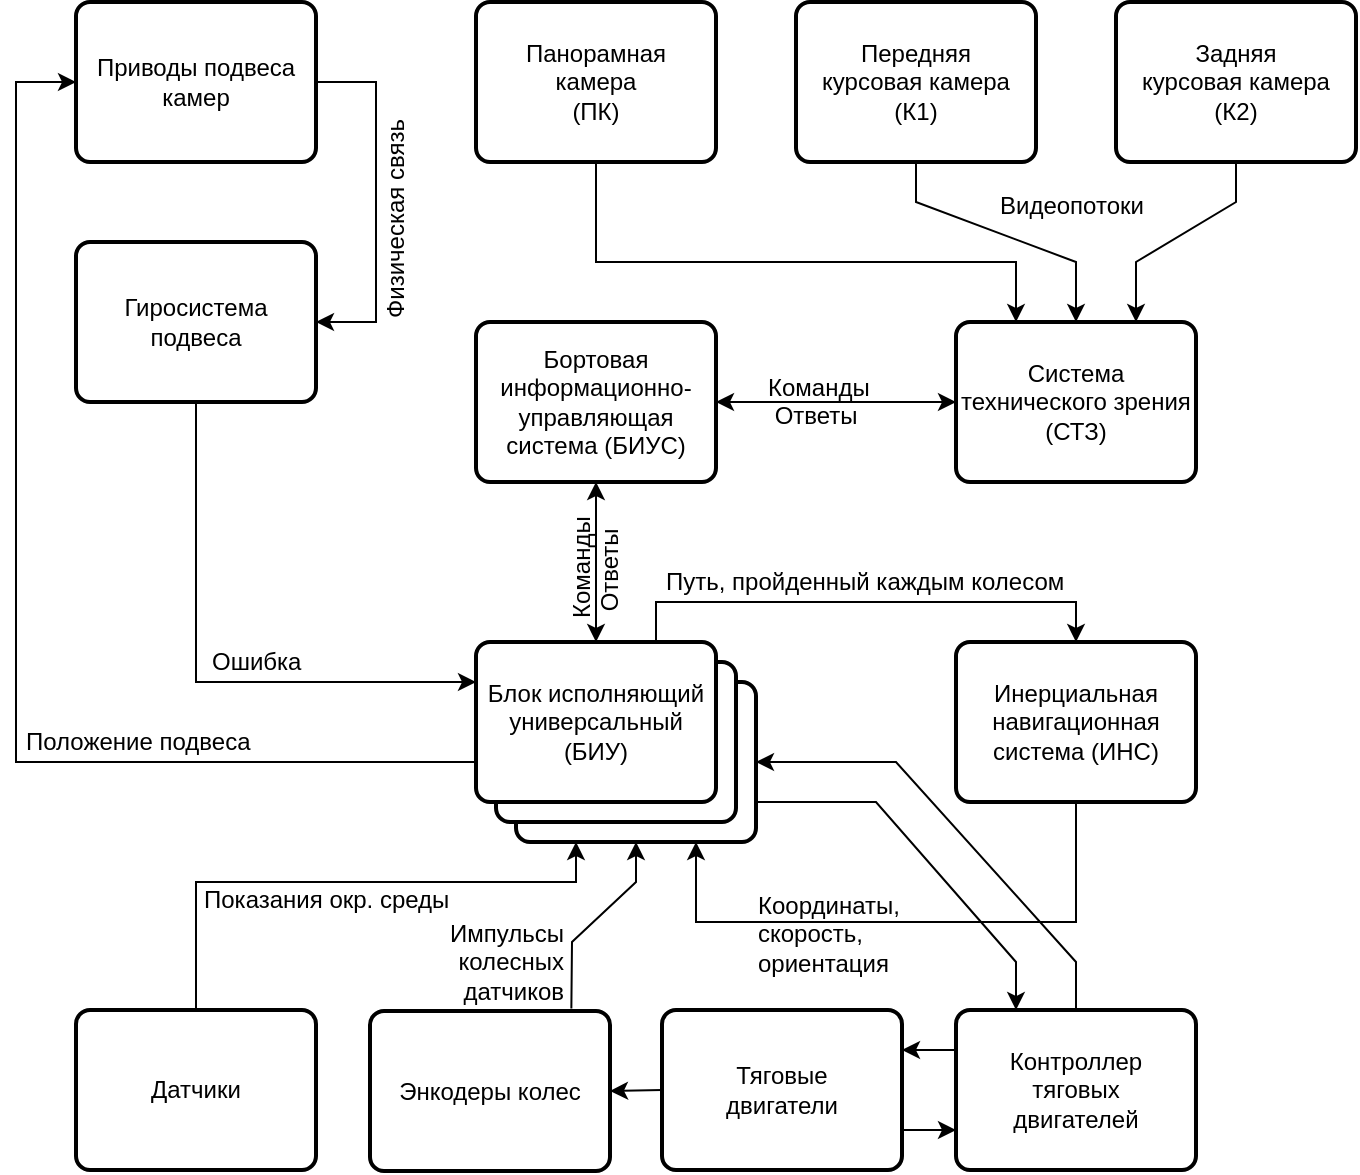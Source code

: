 <mxfile version="10.8.9" type="device"><diagram id="rYWwJ019tWHansmD9Kvy" name="Page-1"><mxGraphModel dx="1292" dy="256" grid="1" gridSize="10" guides="1" tooltips="1" connect="1" arrows="1" fold="1" page="1" pageScale="1" pageWidth="827" pageHeight="1169" math="0" shadow="0"><root><mxCell id="0"/><mxCell id="1" parent="0"/><mxCell id="_T6sOVDHJxYiQzuSem1b-3" value="" style="edgeStyle=orthogonalEdgeStyle;rounded=0;orthogonalLoop=1;jettySize=auto;html=1;exitX=1;exitY=0.5;exitDx=0;exitDy=0;startArrow=classic;startFill=1;" parent="1" source="_T6sOVDHJxYiQzuSem1b-1" edge="1"><mxGeometry relative="1" as="geometry"><mxPoint x="360" y="240" as="targetPoint"/></mxGeometry></mxCell><mxCell id="_T6sOVDHJxYiQzuSem1b-19" value="" style="edgeStyle=orthogonalEdgeStyle;rounded=0;orthogonalLoop=1;jettySize=auto;html=1;startArrow=classic;startFill=1;endArrow=classic;endFill=1;" parent="1" source="_T6sOVDHJxYiQzuSem1b-1" target="_T6sOVDHJxYiQzuSem1b-18" edge="1"><mxGeometry relative="1" as="geometry"/></mxCell><mxCell id="_T6sOVDHJxYiQzuSem1b-1" value="Бортовая информационно-управляющая система (БИУС)" style="rounded=1;whiteSpace=wrap;html=1;absoluteArcSize=1;arcSize=14;strokeWidth=2;" parent="1" vertex="1"><mxGeometry x="120" y="200" width="120" height="80" as="geometry"/></mxCell><mxCell id="_T6sOVDHJxYiQzuSem1b-8" value="" style="edgeStyle=orthogonalEdgeStyle;rounded=0;orthogonalLoop=1;jettySize=auto;html=1;endArrow=none;endFill=0;startArrow=classic;startFill=1;entryX=0.5;entryY=1;entryDx=0;entryDy=0;exitX=0.25;exitY=0;exitDx=0;exitDy=0;" parent="1" source="_T6sOVDHJxYiQzuSem1b-2" target="_T6sOVDHJxYiQzuSem1b-7" edge="1"><mxGeometry relative="1" as="geometry"><mxPoint x="340" y="180" as="sourcePoint"/><Array as="points"><mxPoint x="390" y="170"/><mxPoint x="180" y="170"/></Array></mxGeometry></mxCell><mxCell id="_T6sOVDHJxYiQzuSem1b-13" style="rounded=0;orthogonalLoop=1;jettySize=auto;html=1;exitX=0.5;exitY=0;exitDx=0;exitDy=0;entryX=0.5;entryY=1;entryDx=0;entryDy=0;startArrow=classic;startFill=1;endArrow=none;endFill=0;" parent="1" source="_T6sOVDHJxYiQzuSem1b-2" target="_T6sOVDHJxYiQzuSem1b-10" edge="1"><mxGeometry relative="1" as="geometry"><Array as="points"><mxPoint x="420" y="170"/><mxPoint x="340" y="140"/></Array></mxGeometry></mxCell><mxCell id="_T6sOVDHJxYiQzuSem1b-16" style="rounded=0;orthogonalLoop=1;jettySize=auto;html=1;exitX=0.75;exitY=0;exitDx=0;exitDy=0;entryX=0.5;entryY=1;entryDx=0;entryDy=0;startArrow=classic;startFill=1;endArrow=none;endFill=0;" parent="1" source="_T6sOVDHJxYiQzuSem1b-2" target="_T6sOVDHJxYiQzuSem1b-14" edge="1"><mxGeometry relative="1" as="geometry"><Array as="points"><mxPoint x="450" y="170"/><mxPoint x="500" y="140"/></Array></mxGeometry></mxCell><mxCell id="_T6sOVDHJxYiQzuSem1b-2" value="Система технического зрения (СТЗ)" style="rounded=1;whiteSpace=wrap;html=1;absoluteArcSize=1;arcSize=14;strokeWidth=2;" parent="1" vertex="1"><mxGeometry x="360" y="200" width="120" height="80" as="geometry"/></mxCell><mxCell id="_T6sOVDHJxYiQzuSem1b-7" value="&lt;div&gt;Панорамная&lt;/div&gt;&lt;div&gt;камера&lt;/div&gt;&lt;div&gt;(ПК)&lt;/div&gt;" style="rounded=1;whiteSpace=wrap;html=1;absoluteArcSize=1;arcSize=14;strokeWidth=2;" parent="1" vertex="1"><mxGeometry x="120" y="40" width="120" height="80" as="geometry"/></mxCell><mxCell id="_T6sOVDHJxYiQzuSem1b-10" value="&lt;div&gt;Передняя&lt;br&gt;&lt;/div&gt;&lt;div&gt;курсовая камера&lt;/div&gt;&lt;div&gt;(К1)&lt;/div&gt;" style="rounded=1;whiteSpace=wrap;html=1;absoluteArcSize=1;arcSize=14;strokeWidth=2;" parent="1" vertex="1"><mxGeometry x="280" y="40" width="120" height="80" as="geometry"/></mxCell><mxCell id="_T6sOVDHJxYiQzuSem1b-14" value="&lt;div&gt;Задняя&lt;/div&gt;&lt;div&gt;курсовая камера&lt;/div&gt;&lt;div&gt;(К2)&lt;/div&gt;" style="rounded=1;whiteSpace=wrap;html=1;absoluteArcSize=1;arcSize=14;strokeWidth=2;" parent="1" vertex="1"><mxGeometry x="440" y="40" width="120" height="80" as="geometry"/></mxCell><mxCell id="_T6sOVDHJxYiQzuSem1b-17" value="Видеопотоки" style="text;html=1;resizable=0;points=[];autosize=1;align=left;verticalAlign=top;spacingTop=-4;" parent="1" vertex="1"><mxGeometry x="380" y="132" width="90" height="20" as="geometry"/></mxCell><mxCell id="_T6sOVDHJxYiQzuSem1b-22" value="" style="group" parent="1" vertex="1" connectable="0"><mxGeometry x="120" y="360" width="140" height="100" as="geometry"/></mxCell><mxCell id="_T6sOVDHJxYiQzuSem1b-21" value="" style="rounded=1;whiteSpace=wrap;html=1;absoluteArcSize=1;arcSize=14;strokeWidth=2;" parent="_T6sOVDHJxYiQzuSem1b-22" vertex="1"><mxGeometry x="20" y="20" width="120" height="80" as="geometry"/></mxCell><mxCell id="_T6sOVDHJxYiQzuSem1b-20" value="" style="rounded=1;whiteSpace=wrap;html=1;absoluteArcSize=1;arcSize=14;strokeWidth=2;" parent="_T6sOVDHJxYiQzuSem1b-22" vertex="1"><mxGeometry x="10" y="10" width="120" height="80" as="geometry"/></mxCell><mxCell id="_T6sOVDHJxYiQzuSem1b-18" value="Блок исполняющий универсальный (БИУ)" style="rounded=1;whiteSpace=wrap;html=1;absoluteArcSize=1;arcSize=14;strokeWidth=2;" parent="_T6sOVDHJxYiQzuSem1b-22" vertex="1"><mxGeometry width="120" height="80" as="geometry"/></mxCell><mxCell id="_T6sOVDHJxYiQzuSem1b-26" style="edgeStyle=orthogonalEdgeStyle;rounded=0;orthogonalLoop=1;jettySize=auto;html=1;exitX=1;exitY=0.5;exitDx=0;exitDy=0;entryX=1;entryY=0.5;entryDx=0;entryDy=0;startArrow=none;startFill=0;endArrow=classic;endFill=1;" parent="1" source="_T6sOVDHJxYiQzuSem1b-23" target="_T6sOVDHJxYiQzuSem1b-25" edge="1"><mxGeometry relative="1" as="geometry"><Array as="points"><mxPoint x="70" y="80"/><mxPoint x="70" y="200"/></Array></mxGeometry></mxCell><mxCell id="_T6sOVDHJxYiQzuSem1b-23" value="Приводы подвеса камер" style="rounded=1;whiteSpace=wrap;html=1;absoluteArcSize=1;arcSize=14;strokeWidth=2;" parent="1" vertex="1"><mxGeometry x="-80" y="40" width="120" height="80" as="geometry"/></mxCell><mxCell id="_T6sOVDHJxYiQzuSem1b-24" value="" style="edgeStyle=orthogonalEdgeStyle;rounded=0;orthogonalLoop=1;jettySize=auto;html=1;startArrow=none;startFill=0;endArrow=classic;endFill=1;entryX=0;entryY=0.5;entryDx=0;entryDy=0;exitX=0;exitY=0.75;exitDx=0;exitDy=0;" parent="1" source="_T6sOVDHJxYiQzuSem1b-18" target="_T6sOVDHJxYiQzuSem1b-23" edge="1"><mxGeometry relative="1" as="geometry"><Array as="points"><mxPoint x="-110" y="420"/><mxPoint x="-110" y="80"/></Array></mxGeometry></mxCell><mxCell id="_T6sOVDHJxYiQzuSem1b-27" style="edgeStyle=orthogonalEdgeStyle;rounded=0;orthogonalLoop=1;jettySize=auto;html=1;exitX=0.5;exitY=1;exitDx=0;exitDy=0;entryX=0;entryY=0.25;entryDx=0;entryDy=0;startArrow=none;startFill=0;endArrow=classic;endFill=1;" parent="1" source="_T6sOVDHJxYiQzuSem1b-25" target="_T6sOVDHJxYiQzuSem1b-18" edge="1"><mxGeometry relative="1" as="geometry"/></mxCell><mxCell id="_T6sOVDHJxYiQzuSem1b-25" value="Гиросистема подвеса" style="rounded=1;whiteSpace=wrap;html=1;absoluteArcSize=1;arcSize=14;strokeWidth=2;" parent="1" vertex="1"><mxGeometry x="-80" y="160" width="120" height="80" as="geometry"/></mxCell><mxCell id="_T6sOVDHJxYiQzuSem1b-28" value="Положение подвеса" style="text;html=1;resizable=0;points=[];autosize=1;align=left;verticalAlign=top;spacingTop=-4;" parent="1" vertex="1"><mxGeometry x="-107" y="400" width="130" height="20" as="geometry"/></mxCell><mxCell id="_T6sOVDHJxYiQzuSem1b-29" value="Ошибка" style="text;html=1;resizable=0;points=[];autosize=1;align=left;verticalAlign=top;spacingTop=-4;" parent="1" vertex="1"><mxGeometry x="-14" y="360" width="60" height="20" as="geometry"/></mxCell><mxCell id="_T6sOVDHJxYiQzuSem1b-30" value="&lt;div&gt;Физическая связь&lt;/div&gt;" style="text;html=1;resizable=0;points=[];autosize=1;align=left;verticalAlign=top;spacingTop=-4;rotation=-90;" parent="1" vertex="1"><mxGeometry x="20" y="130" width="120" height="20" as="geometry"/></mxCell><mxCell id="_T6sOVDHJxYiQzuSem1b-34" value="&lt;div&gt;Команды&lt;/div&gt;&lt;div&gt;&amp;nbsp;Ответы&lt;br&gt;&lt;/div&gt;" style="text;html=1;resizable=0;points=[];autosize=1;align=left;verticalAlign=top;spacingTop=-4;" parent="1" vertex="1"><mxGeometry x="264" y="223" width="70" height="30" as="geometry"/></mxCell><mxCell id="_T6sOVDHJxYiQzuSem1b-35" value="&lt;div&gt;Команды&lt;/div&gt;&lt;div&gt;&amp;nbsp;Ответы&lt;br&gt;&lt;/div&gt;" style="text;html=1;resizable=0;points=[];autosize=1;align=left;verticalAlign=top;spacingTop=-4;rotation=-90;" parent="1" vertex="1"><mxGeometry x="143" y="300" width="70" height="30" as="geometry"/></mxCell><mxCell id="_T6sOVDHJxYiQzuSem1b-36" style="edgeStyle=orthogonalEdgeStyle;rounded=0;orthogonalLoop=1;jettySize=auto;html=1;exitX=0.75;exitY=0;exitDx=0;exitDy=0;startArrow=none;startFill=0;endArrow=classic;endFill=1;entryX=0.5;entryY=0;entryDx=0;entryDy=0;" parent="1" source="_T6sOVDHJxYiQzuSem1b-18" target="_T6sOVDHJxYiQzuSem1b-37" edge="1"><mxGeometry relative="1" as="geometry"><mxPoint x="380" y="440" as="targetPoint"/></mxGeometry></mxCell><mxCell id="_T6sOVDHJxYiQzuSem1b-38" style="edgeStyle=orthogonalEdgeStyle;rounded=0;orthogonalLoop=1;jettySize=auto;html=1;exitX=0.5;exitY=1;exitDx=0;exitDy=0;startArrow=none;startFill=0;endArrow=classic;endFill=1;entryX=0.75;entryY=1;entryDx=0;entryDy=0;" parent="1" source="_T6sOVDHJxYiQzuSem1b-37" edge="1" target="_T6sOVDHJxYiQzuSem1b-21"><mxGeometry relative="1" as="geometry"><mxPoint x="210" y="460" as="targetPoint"/><Array as="points"><mxPoint x="420" y="500"/><mxPoint x="230" y="500"/></Array></mxGeometry></mxCell><mxCell id="_T6sOVDHJxYiQzuSem1b-37" value="Инерциальная навигационная система (ИНС)" style="rounded=1;whiteSpace=wrap;html=1;absoluteArcSize=1;arcSize=14;strokeWidth=2;" parent="1" vertex="1"><mxGeometry x="360" y="360" width="120" height="80" as="geometry"/></mxCell><mxCell id="_T6sOVDHJxYiQzuSem1b-39" value="Путь, пройденный каждым колесом" style="text;html=1;resizable=0;points=[];autosize=1;align=left;verticalAlign=top;spacingTop=-4;" parent="1" vertex="1"><mxGeometry x="213" y="320" width="220" height="20" as="geometry"/></mxCell><mxCell id="_T6sOVDHJxYiQzuSem1b-40" value="&lt;div&gt;Координаты,&lt;/div&gt;&lt;div&gt;скорость,&lt;/div&gt;&lt;div&gt;ориентация&lt;br&gt;&lt;/div&gt;" style="text;html=1;resizable=0;points=[];autosize=1;align=left;verticalAlign=top;spacingTop=-4;" parent="1" vertex="1"><mxGeometry x="259" y="482" width="90" height="40" as="geometry"/></mxCell><mxCell id="Zrry-1mkWLgkqpz76l58-4" style="rounded=0;orthogonalLoop=1;jettySize=auto;html=1;exitX=0.839;exitY=-0.016;exitDx=0;exitDy=0;entryX=0.5;entryY=1;entryDx=0;entryDy=0;exitPerimeter=0;" edge="1" parent="1" source="Zrry-1mkWLgkqpz76l58-1" target="_T6sOVDHJxYiQzuSem1b-21"><mxGeometry relative="1" as="geometry"><Array as="points"><mxPoint x="168" y="510"/><mxPoint x="200" y="480"/></Array></mxGeometry></mxCell><mxCell id="Zrry-1mkWLgkqpz76l58-1" value="Энкодеры колес" style="rounded=1;whiteSpace=wrap;html=1;absoluteArcSize=1;arcSize=14;strokeWidth=2;" vertex="1" parent="1"><mxGeometry x="67" y="544.5" width="120" height="80" as="geometry"/></mxCell><mxCell id="Zrry-1mkWLgkqpz76l58-3" style="edgeStyle=orthogonalEdgeStyle;rounded=0;orthogonalLoop=1;jettySize=auto;html=1;exitX=0.5;exitY=0;exitDx=0;exitDy=0;entryX=0.25;entryY=1;entryDx=0;entryDy=0;" edge="1" parent="1" source="Zrry-1mkWLgkqpz76l58-2" target="_T6sOVDHJxYiQzuSem1b-21"><mxGeometry relative="1" as="geometry"><Array as="points"><mxPoint x="-20" y="480"/><mxPoint x="170" y="480"/></Array></mxGeometry></mxCell><mxCell id="Zrry-1mkWLgkqpz76l58-2" value="Датчики" style="rounded=1;whiteSpace=wrap;html=1;absoluteArcSize=1;arcSize=14;strokeWidth=2;" vertex="1" parent="1"><mxGeometry x="-80" y="544" width="120" height="80" as="geometry"/></mxCell><mxCell id="Zrry-1mkWLgkqpz76l58-5" value="&lt;div align=&quot;right&quot;&gt;Импульсы&lt;/div&gt;&lt;div align=&quot;right&quot;&gt;колесных&lt;/div&gt;&lt;div align=&quot;right&quot;&gt;датчиков&lt;br&gt;&lt;/div&gt;" style="text;html=1;resizable=0;points=[];autosize=1;align=left;verticalAlign=top;spacingTop=-4;" vertex="1" parent="1"><mxGeometry x="105" y="496" width="70" height="40" as="geometry"/></mxCell><mxCell id="Zrry-1mkWLgkqpz76l58-6" value="Показания окр. среды" style="text;html=1;resizable=0;points=[];autosize=1;align=left;verticalAlign=top;spacingTop=-4;" vertex="1" parent="1"><mxGeometry x="-18" y="479" width="140" height="20" as="geometry"/></mxCell><mxCell id="Zrry-1mkWLgkqpz76l58-11" style="edgeStyle=none;rounded=0;orthogonalLoop=1;jettySize=auto;html=1;exitX=0;exitY=0.25;exitDx=0;exitDy=0;entryX=1;entryY=0.25;entryDx=0;entryDy=0;" edge="1" parent="1" source="Zrry-1mkWLgkqpz76l58-7" target="Zrry-1mkWLgkqpz76l58-9"><mxGeometry relative="1" as="geometry"/></mxCell><mxCell id="Zrry-1mkWLgkqpz76l58-13" style="edgeStyle=none;rounded=0;orthogonalLoop=1;jettySize=auto;html=1;exitX=0.5;exitY=0;exitDx=0;exitDy=0;entryX=1;entryY=0.5;entryDx=0;entryDy=0;" edge="1" parent="1" source="Zrry-1mkWLgkqpz76l58-7" target="_T6sOVDHJxYiQzuSem1b-21"><mxGeometry relative="1" as="geometry"><Array as="points"><mxPoint x="420" y="520"/><mxPoint x="330" y="420"/></Array></mxGeometry></mxCell><mxCell id="Zrry-1mkWLgkqpz76l58-7" value="&lt;div&gt;Контроллер&lt;/div&gt;&lt;div&gt;тяговых&lt;/div&gt;&lt;div&gt;двигателей&lt;/div&gt;" style="rounded=1;whiteSpace=wrap;html=1;absoluteArcSize=1;arcSize=14;strokeWidth=2;" vertex="1" parent="1"><mxGeometry x="360" y="544" width="120" height="80" as="geometry"/></mxCell><mxCell id="Zrry-1mkWLgkqpz76l58-8" style="rounded=0;orthogonalLoop=1;jettySize=auto;html=1;exitX=1;exitY=0.75;exitDx=0;exitDy=0;entryX=0.25;entryY=0;entryDx=0;entryDy=0;" edge="1" parent="1" source="_T6sOVDHJxYiQzuSem1b-21" target="Zrry-1mkWLgkqpz76l58-7"><mxGeometry relative="1" as="geometry"><Array as="points"><mxPoint x="320" y="440"/><mxPoint x="390" y="520"/></Array></mxGeometry></mxCell><mxCell id="Zrry-1mkWLgkqpz76l58-10" style="edgeStyle=none;rounded=0;orthogonalLoop=1;jettySize=auto;html=1;exitX=0;exitY=0.5;exitDx=0;exitDy=0;entryX=1;entryY=0.5;entryDx=0;entryDy=0;" edge="1" parent="1" source="Zrry-1mkWLgkqpz76l58-9" target="Zrry-1mkWLgkqpz76l58-1"><mxGeometry relative="1" as="geometry"/></mxCell><mxCell id="Zrry-1mkWLgkqpz76l58-12" style="edgeStyle=none;rounded=0;orthogonalLoop=1;jettySize=auto;html=1;exitX=1;exitY=0.75;exitDx=0;exitDy=0;entryX=0;entryY=0.75;entryDx=0;entryDy=0;" edge="1" parent="1" source="Zrry-1mkWLgkqpz76l58-9" target="Zrry-1mkWLgkqpz76l58-7"><mxGeometry relative="1" as="geometry"/></mxCell><mxCell id="Zrry-1mkWLgkqpz76l58-9" value="&lt;div&gt;Тяговые&lt;/div&gt;&lt;div&gt;двигатели&lt;br&gt;&lt;/div&gt;" style="rounded=1;whiteSpace=wrap;html=1;absoluteArcSize=1;arcSize=14;strokeWidth=2;" vertex="1" parent="1"><mxGeometry x="213" y="544" width="120" height="80" as="geometry"/></mxCell></root></mxGraphModel></diagram></mxfile>